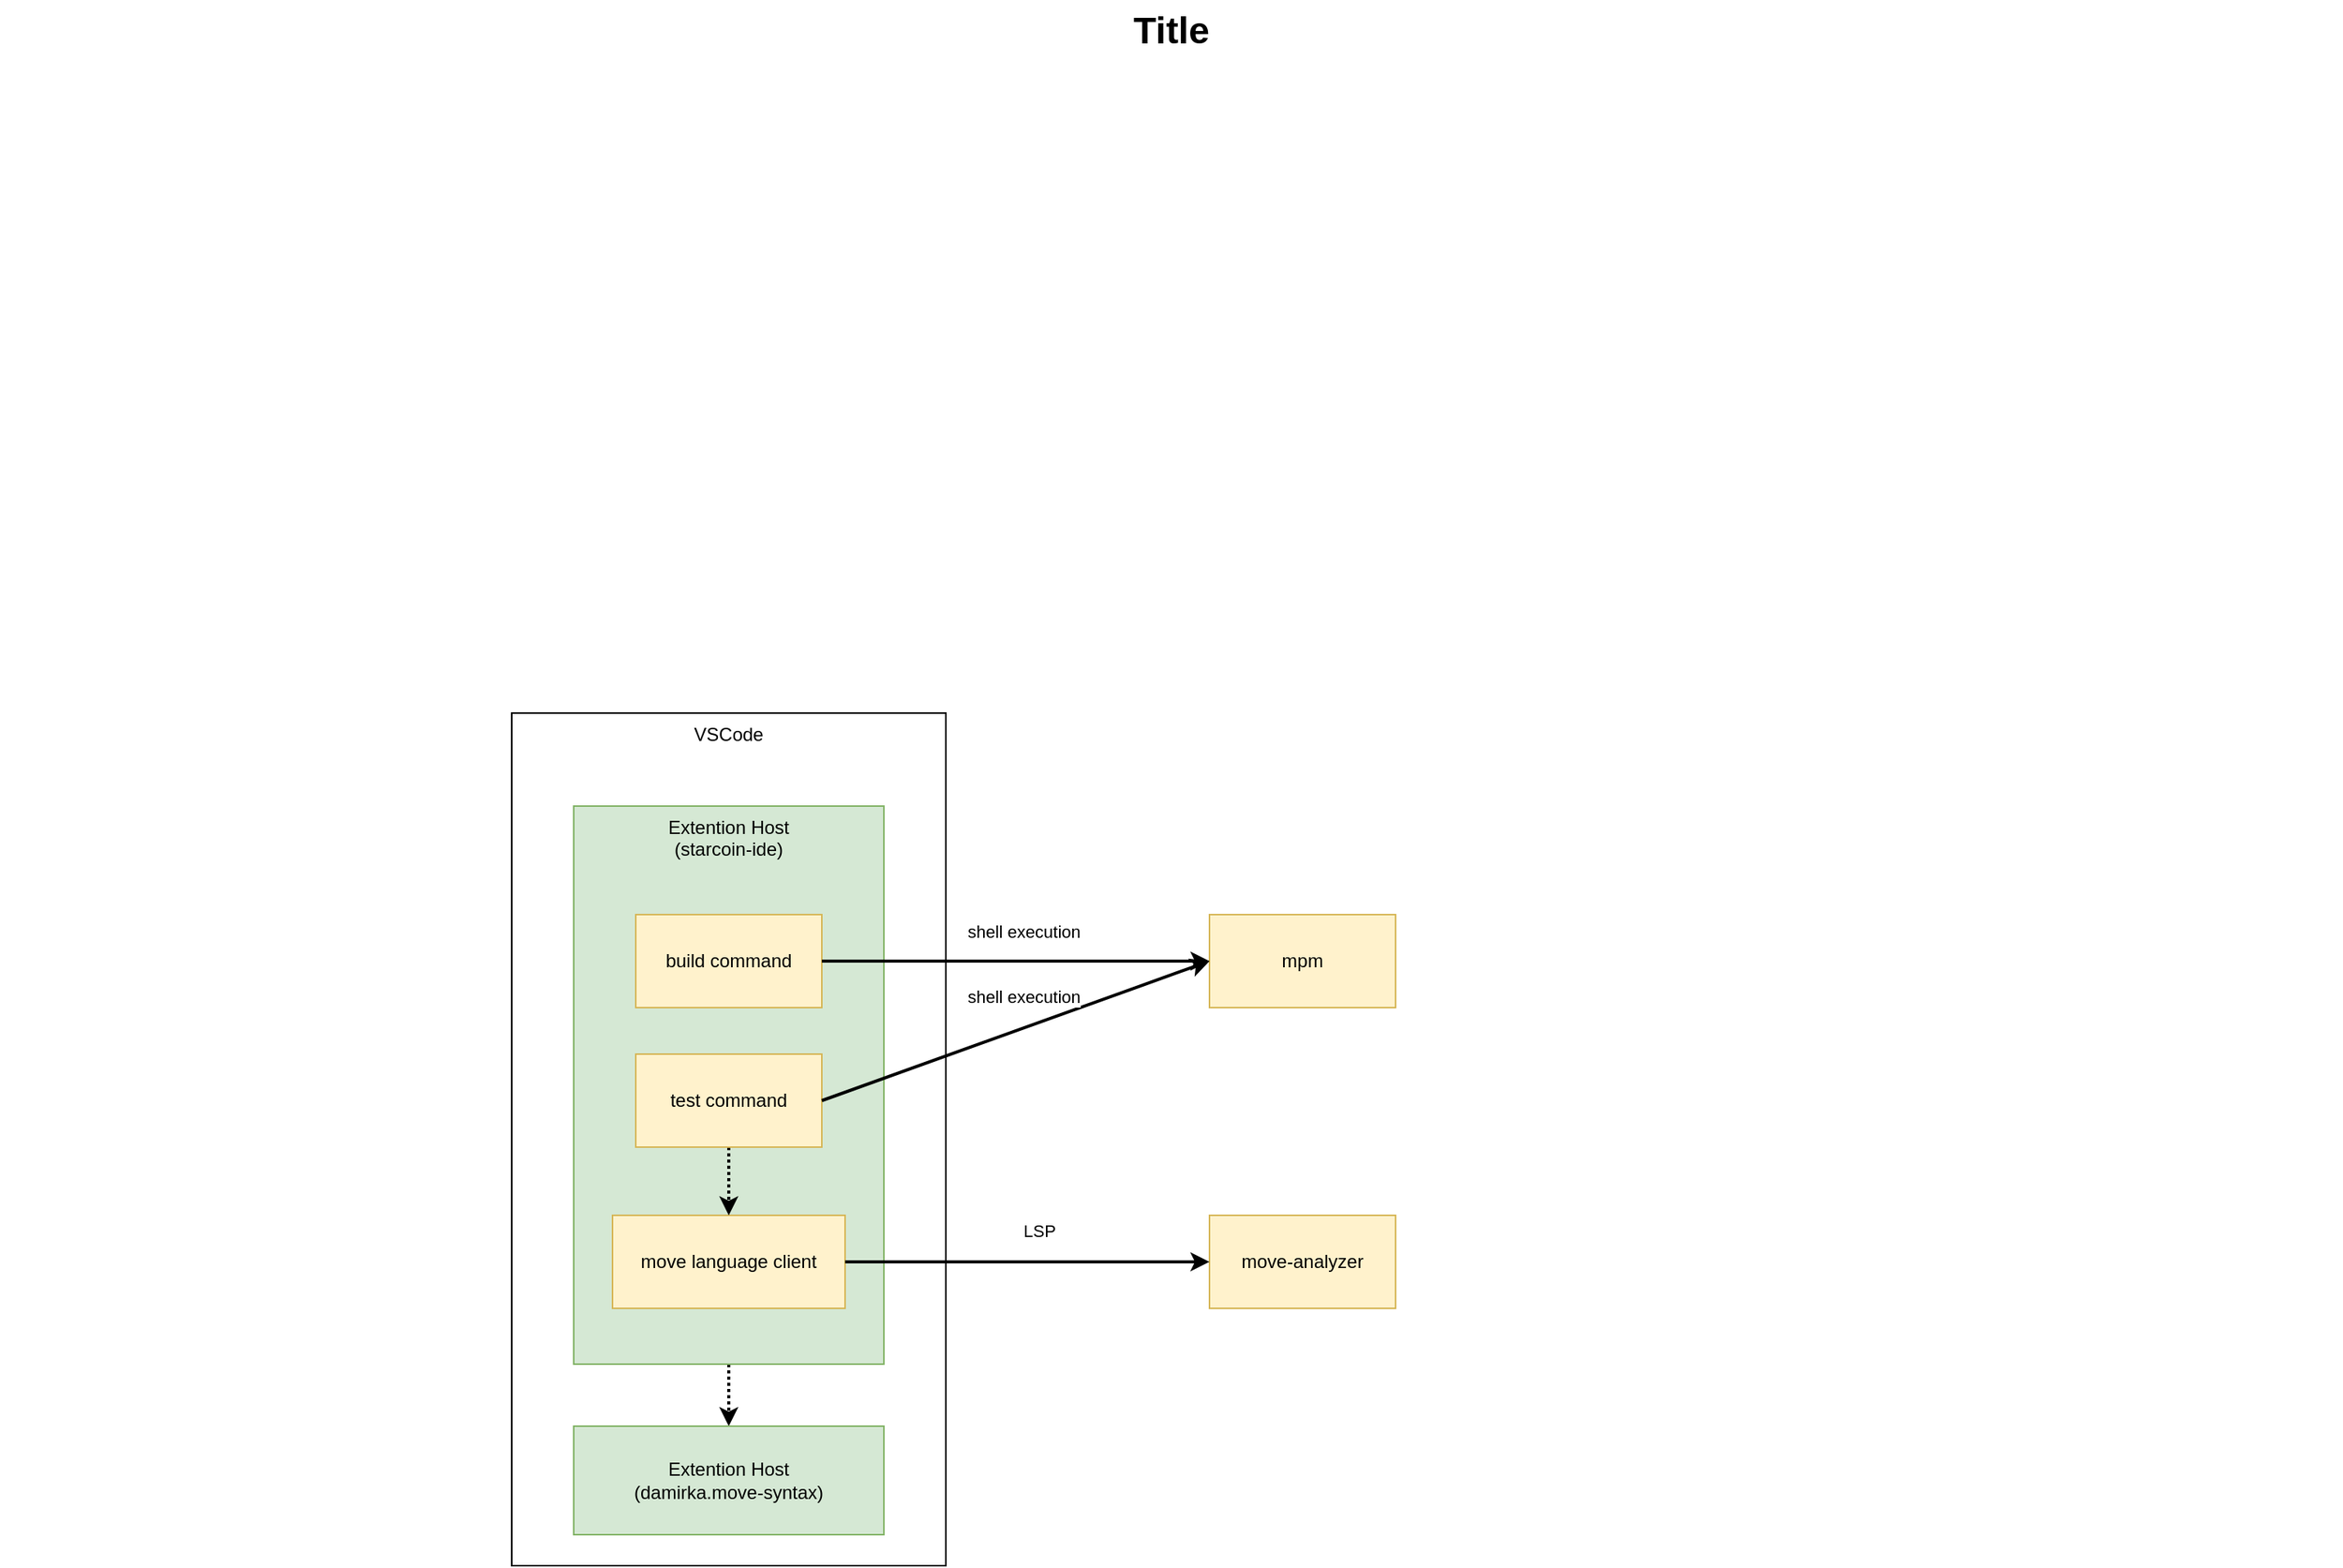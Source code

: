 <mxfile version="20.0.1" type="github" pages="2">
  <diagram name="方案1-放一个扩展里" id="929967ad-93f9-6ef4-fab6-5d389245f69c">
    <mxGraphModel dx="1550" dy="867" grid="1" gridSize="10" guides="1" tooltips="1" connect="1" arrows="1" fold="1" page="1" pageScale="1.5" pageWidth="1169" pageHeight="826" background="none" math="0" shadow="0">
      <root>
        <mxCell id="0" style=";html=1;" />
        <mxCell id="1" style=";html=1;" parent="0" />
        <mxCell id="1672d66443f91eb5-23" value="Title" style="text;strokeColor=none;fillColor=none;html=1;fontSize=24;fontStyle=1;verticalAlign=middle;align=center;" parent="1" vertex="1">
          <mxGeometry x="120" y="40" width="1510" height="40" as="geometry" />
        </mxCell>
        <mxCell id="uLiEmoB__jb0k-eyRNIX-1" value="VSCode" style="rounded=0;whiteSpace=wrap;html=1;verticalAlign=top;" vertex="1" parent="1">
          <mxGeometry x="450" y="500" width="280" height="550" as="geometry" />
        </mxCell>
        <mxCell id="PG_nJ-_vgdUZBkm9yKB7-3" style="edgeStyle=orthogonalEdgeStyle;rounded=0;orthogonalLoop=1;jettySize=auto;html=1;entryX=0.5;entryY=0;entryDx=0;entryDy=0;dashed=1;dashPattern=1 1;strokeWidth=2;" edge="1" parent="1" source="uLiEmoB__jb0k-eyRNIX-2" target="PG_nJ-_vgdUZBkm9yKB7-1">
          <mxGeometry relative="1" as="geometry" />
        </mxCell>
        <mxCell id="uLiEmoB__jb0k-eyRNIX-2" value="Extention Host &lt;br&gt;(starcoin-ide)" style="rounded=0;whiteSpace=wrap;html=1;verticalAlign=top;fillColor=#d5e8d4;strokeColor=#82b366;" vertex="1" parent="1">
          <mxGeometry x="490" y="560" width="200" height="360" as="geometry" />
        </mxCell>
        <mxCell id="uLiEmoB__jb0k-eyRNIX-5" value="mpm" style="rounded=0;whiteSpace=wrap;html=1;fillColor=#fff2cc;strokeColor=#d6b656;" vertex="1" parent="1">
          <mxGeometry x="900" y="630" width="120" height="60" as="geometry" />
        </mxCell>
        <mxCell id="uLiEmoB__jb0k-eyRNIX-6" value="move-analyzer" style="rounded=0;whiteSpace=wrap;html=1;fillColor=#fff2cc;strokeColor=#d6b656;" vertex="1" parent="1">
          <mxGeometry x="900" y="824" width="120" height="60" as="geometry" />
        </mxCell>
        <mxCell id="uLiEmoB__jb0k-eyRNIX-7" value="build command" style="rounded=0;whiteSpace=wrap;html=1;fillColor=#fff2cc;strokeColor=#d6b656;" vertex="1" parent="1">
          <mxGeometry x="530" y="630" width="120" height="60" as="geometry" />
        </mxCell>
        <mxCell id="uLiEmoB__jb0k-eyRNIX-8" value="move language client" style="rounded=0;whiteSpace=wrap;html=1;fillColor=#fff2cc;strokeColor=#d6b656;" vertex="1" parent="1">
          <mxGeometry x="515" y="824" width="150" height="60" as="geometry" />
        </mxCell>
        <mxCell id="uLiEmoB__jb0k-eyRNIX-10" value="" style="endArrow=classic;html=1;rounded=0;exitX=1;exitY=0.5;exitDx=0;exitDy=0;entryX=0;entryY=0.5;entryDx=0;entryDy=0;strokeWidth=2;" edge="1" parent="1" source="uLiEmoB__jb0k-eyRNIX-7" target="uLiEmoB__jb0k-eyRNIX-5">
          <mxGeometry width="50" height="50" relative="1" as="geometry">
            <mxPoint x="850" y="610" as="sourcePoint" />
            <mxPoint x="900" y="560" as="targetPoint" />
          </mxGeometry>
        </mxCell>
        <mxCell id="uLiEmoB__jb0k-eyRNIX-13" value="shell execution" style="edgeLabel;html=1;align=center;verticalAlign=middle;resizable=0;points=[];" vertex="1" connectable="0" parent="uLiEmoB__jb0k-eyRNIX-10">
          <mxGeometry x="0.079" y="2" relative="1" as="geometry">
            <mxPoint x="-5" y="-17" as="offset" />
          </mxGeometry>
        </mxCell>
        <mxCell id="uLiEmoB__jb0k-eyRNIX-11" value="" style="endArrow=classic;html=1;rounded=0;exitX=1;exitY=0.5;exitDx=0;exitDy=0;entryX=0;entryY=0.5;entryDx=0;entryDy=0;strokeWidth=2;" edge="1" parent="1" source="uLiEmoB__jb0k-eyRNIX-8" target="uLiEmoB__jb0k-eyRNIX-6">
          <mxGeometry width="50" height="50" relative="1" as="geometry">
            <mxPoint x="660" y="724" as="sourcePoint" />
            <mxPoint x="910" y="722" as="targetPoint" />
          </mxGeometry>
        </mxCell>
        <mxCell id="uLiEmoB__jb0k-eyRNIX-12" value="LSP" style="edgeLabel;html=1;align=center;verticalAlign=middle;resizable=0;points=[];" vertex="1" connectable="0" parent="uLiEmoB__jb0k-eyRNIX-11">
          <mxGeometry x="0.13" y="5" relative="1" as="geometry">
            <mxPoint x="-8" y="-15" as="offset" />
          </mxGeometry>
        </mxCell>
        <mxCell id="eLqEl4-S8vd9_SySeYIF-2" value="" style="edgeStyle=orthogonalEdgeStyle;rounded=0;orthogonalLoop=1;jettySize=auto;html=1;dashed=1;dashPattern=1 1;strokeWidth=2;" edge="1" parent="1" source="eLqEl4-S8vd9_SySeYIF-1" target="uLiEmoB__jb0k-eyRNIX-8">
          <mxGeometry relative="1" as="geometry" />
        </mxCell>
        <mxCell id="eLqEl4-S8vd9_SySeYIF-1" value="test command" style="rounded=0;whiteSpace=wrap;html=1;fillColor=#fff2cc;strokeColor=#d6b656;" vertex="1" parent="1">
          <mxGeometry x="530" y="720" width="120" height="60" as="geometry" />
        </mxCell>
        <mxCell id="f0tUKvosCPti-GALLRYc-1" value="" style="endArrow=classic;html=1;rounded=0;exitX=1;exitY=0.5;exitDx=0;exitDy=0;entryX=0;entryY=0.5;entryDx=0;entryDy=0;strokeWidth=2;" edge="1" parent="1" source="eLqEl4-S8vd9_SySeYIF-1" target="uLiEmoB__jb0k-eyRNIX-5">
          <mxGeometry width="50" height="50" relative="1" as="geometry">
            <mxPoint x="660" y="670" as="sourcePoint" />
            <mxPoint x="910" y="670" as="targetPoint" />
          </mxGeometry>
        </mxCell>
        <mxCell id="f0tUKvosCPti-GALLRYc-2" value="shell execution" style="edgeLabel;html=1;align=center;verticalAlign=middle;resizable=0;points=[];" vertex="1" connectable="0" parent="f0tUKvosCPti-GALLRYc-1">
          <mxGeometry x="0.079" y="2" relative="1" as="geometry">
            <mxPoint x="-5" y="-17" as="offset" />
          </mxGeometry>
        </mxCell>
        <mxCell id="PG_nJ-_vgdUZBkm9yKB7-1" value="Extention Host &lt;br&gt;(damirka.move-syntax)" style="rounded=0;whiteSpace=wrap;html=1;verticalAlign=middle;fillColor=#d5e8d4;strokeColor=#82b366;" vertex="1" parent="1">
          <mxGeometry x="490" y="960" width="200" height="70" as="geometry" />
        </mxCell>
      </root>
    </mxGraphModel>
  </diagram>
  <diagram name="方案2-通过扩展依赖" id="MYy-qAjG_w4TjMhjELct">
    <mxGraphModel dx="1550" dy="867" grid="1" gridSize="10" guides="1" tooltips="1" connect="1" arrows="1" fold="1" page="1" pageScale="1.5" pageWidth="1169" pageHeight="826" background="none" math="0" shadow="0">
      <root>
        <mxCell id="z_Y2QgHlDeg7awepkTsl-0" style=";html=1;" />
        <mxCell id="z_Y2QgHlDeg7awepkTsl-1" style=";html=1;" parent="z_Y2QgHlDeg7awepkTsl-0" />
        <mxCell id="z_Y2QgHlDeg7awepkTsl-2" value="Title" style="text;strokeColor=none;fillColor=none;html=1;fontSize=24;fontStyle=1;verticalAlign=middle;align=center;" vertex="1" parent="z_Y2QgHlDeg7awepkTsl-1">
          <mxGeometry x="120" y="40" width="1510" height="40" as="geometry" />
        </mxCell>
        <mxCell id="z_Y2QgHlDeg7awepkTsl-3" value="VSCode" style="rounded=0;whiteSpace=wrap;html=1;verticalAlign=top;" vertex="1" parent="z_Y2QgHlDeg7awepkTsl-1">
          <mxGeometry x="450" y="500" width="280" height="450" as="geometry" />
        </mxCell>
        <mxCell id="Qft967QNQSQyQiSvVNes-1" style="edgeStyle=orthogonalEdgeStyle;rounded=0;orthogonalLoop=1;jettySize=auto;html=1;strokeWidth=2;dashed=1;dashPattern=1 1;exitX=0.5;exitY=1;exitDx=0;exitDy=0;" edge="1" parent="z_Y2QgHlDeg7awepkTsl-1" source="cT1DlM9bzxeM_iLcBHMH-0" target="Qft967QNQSQyQiSvVNes-0">
          <mxGeometry relative="1" as="geometry" />
        </mxCell>
        <mxCell id="z_Y2QgHlDeg7awepkTsl-4" value="Extention Host &lt;br&gt;(starcoin-ide)" style="rounded=0;whiteSpace=wrap;html=1;verticalAlign=top;fillColor=#d5e8d4;strokeColor=#82b366;" vertex="1" parent="z_Y2QgHlDeg7awepkTsl-1">
          <mxGeometry x="490" y="560" width="200" height="200" as="geometry" />
        </mxCell>
        <mxCell id="z_Y2QgHlDeg7awepkTsl-5" value="mpm" style="rounded=0;whiteSpace=wrap;html=1;fillColor=#fff2cc;strokeColor=#d6b656;" vertex="1" parent="z_Y2QgHlDeg7awepkTsl-1">
          <mxGeometry x="900" y="606" width="120" height="60" as="geometry" />
        </mxCell>
        <mxCell id="z_Y2QgHlDeg7awepkTsl-6" value="move-analyzer" style="rounded=0;whiteSpace=wrap;html=1;fillColor=#fff2cc;strokeColor=#d6b656;" vertex="1" parent="z_Y2QgHlDeg7awepkTsl-1">
          <mxGeometry x="900" y="842" width="120" height="60" as="geometry" />
        </mxCell>
        <mxCell id="z_Y2QgHlDeg7awepkTsl-7" value="build command" style="rounded=0;whiteSpace=wrap;html=1;fillColor=#fff2cc;strokeColor=#d6b656;" vertex="1" parent="z_Y2QgHlDeg7awepkTsl-1">
          <mxGeometry x="530" y="611" width="120" height="49" as="geometry" />
        </mxCell>
        <mxCell id="z_Y2QgHlDeg7awepkTsl-9" value="" style="endArrow=classic;html=1;rounded=0;exitX=1;exitY=0.5;exitDx=0;exitDy=0;entryX=0;entryY=0.5;entryDx=0;entryDy=0;strokeWidth=2;" edge="1" parent="z_Y2QgHlDeg7awepkTsl-1" source="z_Y2QgHlDeg7awepkTsl-7" target="z_Y2QgHlDeg7awepkTsl-5">
          <mxGeometry width="50" height="50" relative="1" as="geometry">
            <mxPoint x="850" y="591" as="sourcePoint" />
            <mxPoint x="900" y="541" as="targetPoint" />
          </mxGeometry>
        </mxCell>
        <mxCell id="z_Y2QgHlDeg7awepkTsl-10" value="shell execution" style="edgeLabel;html=1;align=center;verticalAlign=middle;resizable=0;points=[];" vertex="1" connectable="0" parent="z_Y2QgHlDeg7awepkTsl-9">
          <mxGeometry x="0.079" y="2" relative="1" as="geometry">
            <mxPoint x="-5" y="-17" as="offset" />
          </mxGeometry>
        </mxCell>
        <mxCell id="Qft967QNQSQyQiSvVNes-0" value="Extention Host &lt;br&gt;(move-analyzer)" style="rounded=0;whiteSpace=wrap;html=1;verticalAlign=top;fillColor=#d5e8d4;strokeColor=#82b366;" vertex="1" parent="z_Y2QgHlDeg7awepkTsl-1">
          <mxGeometry x="490" y="792" width="200" height="140" as="geometry" />
        </mxCell>
        <mxCell id="z_Y2QgHlDeg7awepkTsl-11" value="" style="endArrow=classic;html=1;rounded=0;exitX=1;exitY=0.5;exitDx=0;exitDy=0;entryX=0;entryY=0.5;entryDx=0;entryDy=0;strokeWidth=2;" edge="1" parent="z_Y2QgHlDeg7awepkTsl-1" source="z_Y2QgHlDeg7awepkTsl-8" target="z_Y2QgHlDeg7awepkTsl-6">
          <mxGeometry width="50" height="50" relative="1" as="geometry">
            <mxPoint x="660" y="712" as="sourcePoint" />
            <mxPoint x="910" y="710" as="targetPoint" />
          </mxGeometry>
        </mxCell>
        <mxCell id="z_Y2QgHlDeg7awepkTsl-12" value="LSP" style="edgeLabel;html=1;align=center;verticalAlign=middle;resizable=0;points=[];" vertex="1" connectable="0" parent="z_Y2QgHlDeg7awepkTsl-11">
          <mxGeometry x="0.13" y="5" relative="1" as="geometry">
            <mxPoint x="-8" y="-15" as="offset" />
          </mxGeometry>
        </mxCell>
        <mxCell id="z_Y2QgHlDeg7awepkTsl-8" value="move language client" style="rounded=0;whiteSpace=wrap;html=1;fillColor=#fff2cc;strokeColor=#d6b656;" vertex="1" parent="z_Y2QgHlDeg7awepkTsl-1">
          <mxGeometry x="515" y="842" width="150" height="60" as="geometry" />
        </mxCell>
        <mxCell id="cT1DlM9bzxeM_iLcBHMH-0" value="test command" style="rounded=0;whiteSpace=wrap;html=1;fillColor=#fff2cc;strokeColor=#d6b656;" vertex="1" parent="z_Y2QgHlDeg7awepkTsl-1">
          <mxGeometry x="530" y="690" width="120" height="49" as="geometry" />
        </mxCell>
        <mxCell id="GZC814BMRvnGvtgqNuR1-0" value="" style="endArrow=classic;html=1;rounded=0;exitX=1;exitY=0.5;exitDx=0;exitDy=0;strokeWidth=2;" edge="1" parent="z_Y2QgHlDeg7awepkTsl-1" source="cT1DlM9bzxeM_iLcBHMH-0">
          <mxGeometry width="50" height="50" relative="1" as="geometry">
            <mxPoint x="660" y="645.5" as="sourcePoint" />
            <mxPoint x="900" y="640" as="targetPoint" />
          </mxGeometry>
        </mxCell>
        <mxCell id="GZC814BMRvnGvtgqNuR1-1" value="shell execution" style="edgeLabel;html=1;align=center;verticalAlign=middle;resizable=0;points=[];" vertex="1" connectable="0" parent="GZC814BMRvnGvtgqNuR1-0">
          <mxGeometry x="0.079" y="2" relative="1" as="geometry">
            <mxPoint x="-5" y="-17" as="offset" />
          </mxGeometry>
        </mxCell>
      </root>
    </mxGraphModel>
  </diagram>
</mxfile>

